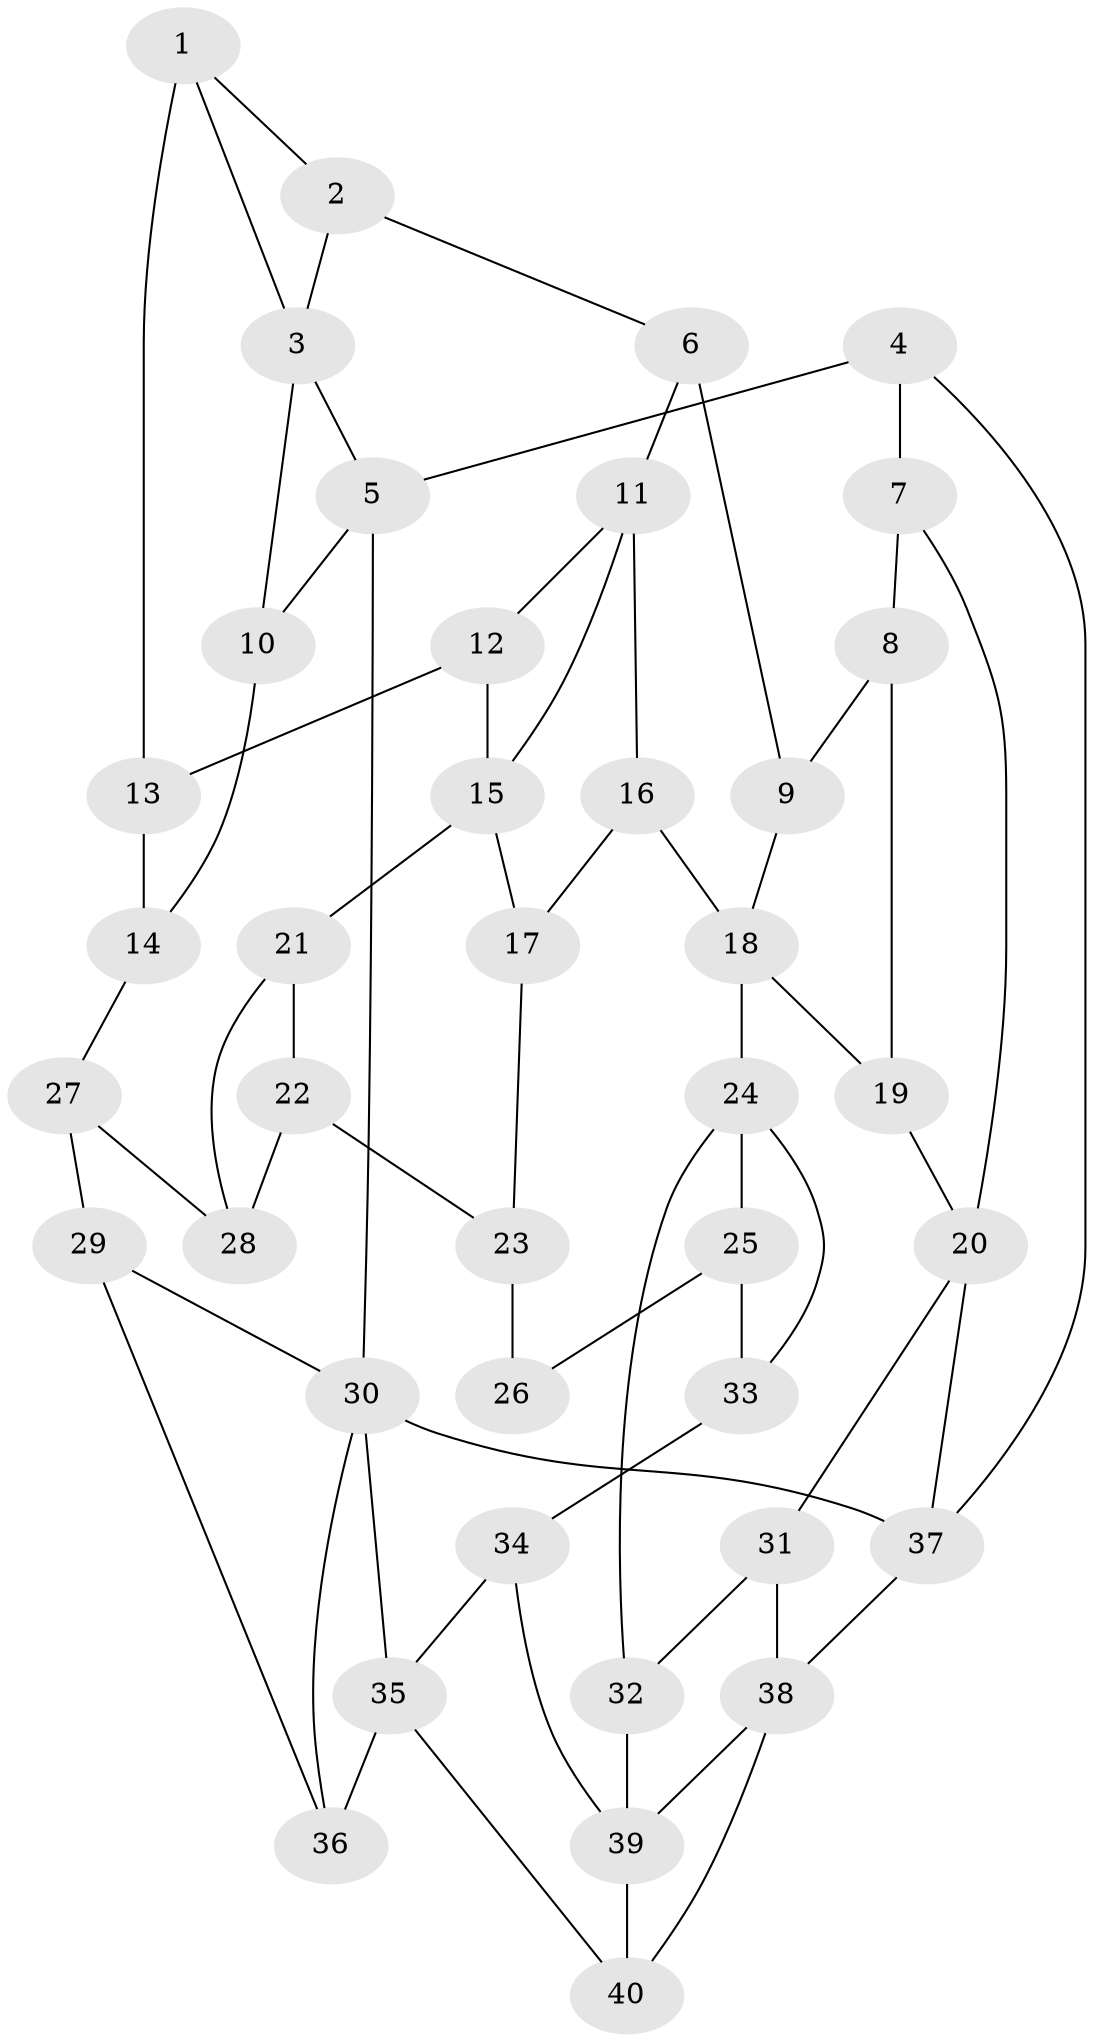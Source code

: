 // original degree distribution, {3: 0.04, 6: 0.25, 5: 0.48, 4: 0.23}
// Generated by graph-tools (version 1.1) at 2025/54/03/04/25 22:54:13]
// undirected, 40 vertices, 66 edges
graph export_dot {
  node [color=gray90,style=filled];
  1;
  2;
  3;
  4;
  5;
  6;
  7;
  8;
  9;
  10;
  11;
  12;
  13;
  14;
  15;
  16;
  17;
  18;
  19;
  20;
  21;
  22;
  23;
  24;
  25;
  26;
  27;
  28;
  29;
  30;
  31;
  32;
  33;
  34;
  35;
  36;
  37;
  38;
  39;
  40;
  1 -- 2 [weight=1.0];
  1 -- 3 [weight=1.0];
  1 -- 13 [weight=2.0];
  2 -- 3 [weight=1.0];
  2 -- 6 [weight=1.0];
  3 -- 5 [weight=1.0];
  3 -- 10 [weight=1.0];
  4 -- 5 [weight=1.0];
  4 -- 7 [weight=2.0];
  4 -- 37 [weight=1.0];
  5 -- 10 [weight=1.0];
  5 -- 30 [weight=1.0];
  6 -- 9 [weight=2.0];
  6 -- 11 [weight=1.0];
  7 -- 8 [weight=2.0];
  7 -- 20 [weight=2.0];
  8 -- 9 [weight=2.0];
  8 -- 19 [weight=2.0];
  9 -- 18 [weight=1.0];
  10 -- 14 [weight=2.0];
  11 -- 12 [weight=1.0];
  11 -- 15 [weight=1.0];
  11 -- 16 [weight=1.0];
  12 -- 13 [weight=2.0];
  12 -- 15 [weight=1.0];
  13 -- 14 [weight=2.0];
  14 -- 27 [weight=2.0];
  15 -- 17 [weight=2.0];
  15 -- 21 [weight=2.0];
  16 -- 17 [weight=1.0];
  16 -- 18 [weight=2.0];
  17 -- 23 [weight=1.0];
  18 -- 19 [weight=1.0];
  18 -- 24 [weight=2.0];
  19 -- 20 [weight=1.0];
  20 -- 31 [weight=1.0];
  20 -- 37 [weight=1.0];
  21 -- 22 [weight=3.0];
  21 -- 28 [weight=1.0];
  22 -- 23 [weight=2.0];
  22 -- 28 [weight=1.0];
  23 -- 26 [weight=2.0];
  24 -- 25 [weight=1.0];
  24 -- 32 [weight=1.0];
  24 -- 33 [weight=1.0];
  25 -- 26 [weight=1.0];
  25 -- 33 [weight=1.0];
  27 -- 28 [weight=1.0];
  27 -- 29 [weight=2.0];
  29 -- 30 [weight=1.0];
  29 -- 36 [weight=2.0];
  30 -- 35 [weight=1.0];
  30 -- 36 [weight=1.0];
  30 -- 37 [weight=1.0];
  31 -- 32 [weight=1.0];
  31 -- 38 [weight=2.0];
  32 -- 39 [weight=1.0];
  33 -- 34 [weight=1.0];
  34 -- 35 [weight=1.0];
  34 -- 39 [weight=1.0];
  35 -- 36 [weight=3.0];
  35 -- 40 [weight=1.0];
  37 -- 38 [weight=2.0];
  38 -- 39 [weight=1.0];
  38 -- 40 [weight=1.0];
  39 -- 40 [weight=1.0];
}
